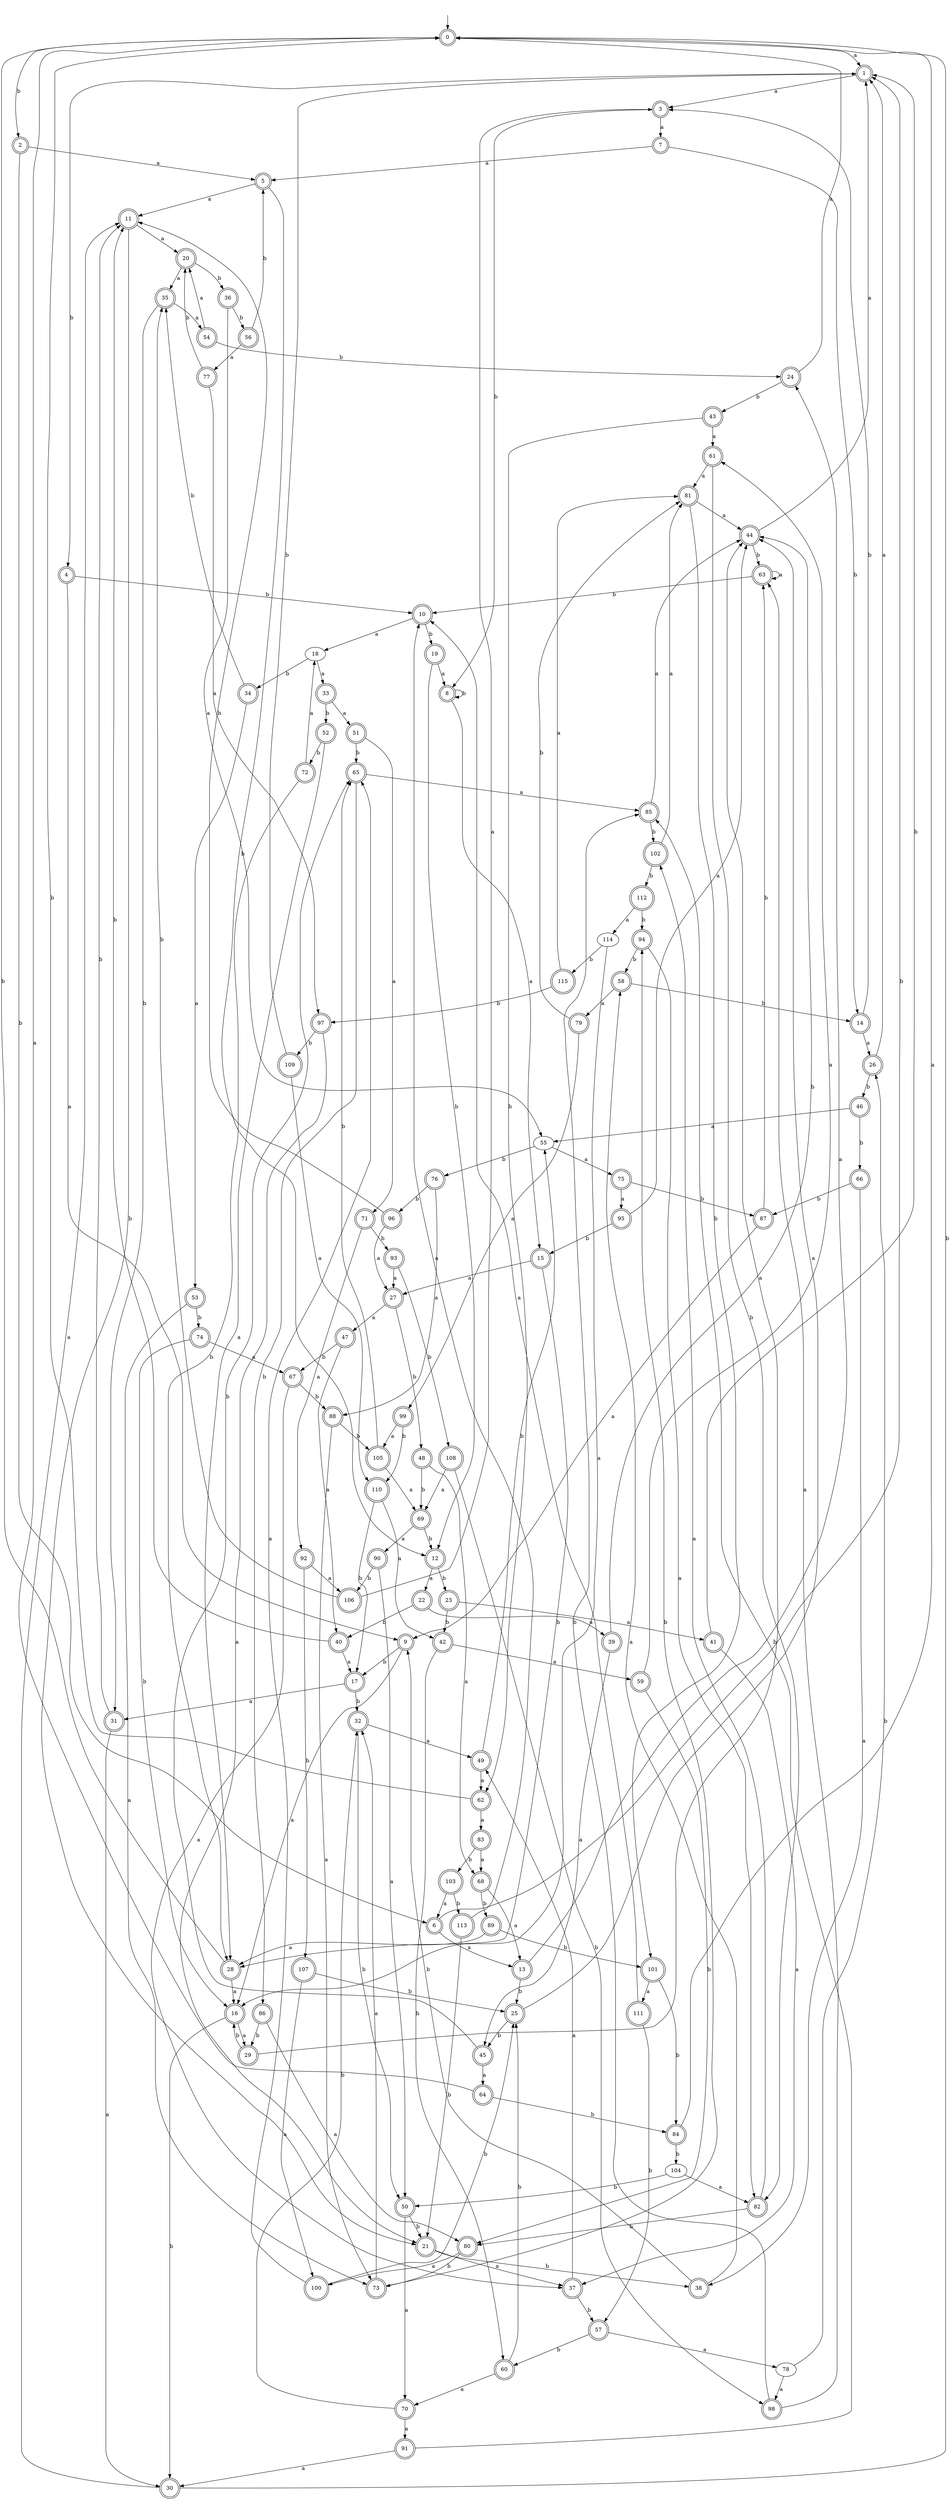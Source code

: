 digraph RandomDFA {
  __start0 [label="", shape=none];
  __start0 -> 0 [label=""];
  0 [shape=circle] [shape=doublecircle]
  0 -> 1 [label="a"]
  0 -> 2 [label="b"]
  1 [shape=doublecircle]
  1 -> 3 [label="a"]
  1 -> 4 [label="b"]
  2 [shape=doublecircle]
  2 -> 5 [label="a"]
  2 -> 6 [label="b"]
  3 [shape=doublecircle]
  3 -> 7 [label="a"]
  3 -> 8 [label="b"]
  4 [shape=doublecircle]
  4 -> 9 [label="a"]
  4 -> 10 [label="b"]
  5 [shape=doublecircle]
  5 -> 11 [label="a"]
  5 -> 12 [label="b"]
  6 [shape=doublecircle]
  6 -> 13 [label="a"]
  6 -> 1 [label="b"]
  7 [shape=doublecircle]
  7 -> 5 [label="a"]
  7 -> 14 [label="b"]
  8 [shape=doublecircle]
  8 -> 15 [label="a"]
  8 -> 8 [label="b"]
  9 [shape=doublecircle]
  9 -> 16 [label="a"]
  9 -> 17 [label="b"]
  10 [shape=doublecircle]
  10 -> 18 [label="a"]
  10 -> 19 [label="b"]
  11 [shape=doublecircle]
  11 -> 20 [label="a"]
  11 -> 21 [label="b"]
  12 [shape=doublecircle]
  12 -> 22 [label="a"]
  12 -> 23 [label="b"]
  13 [shape=doublecircle]
  13 -> 24 [label="a"]
  13 -> 25 [label="b"]
  14 [shape=doublecircle]
  14 -> 26 [label="a"]
  14 -> 3 [label="b"]
  15 [shape=doublecircle]
  15 -> 27 [label="a"]
  15 -> 28 [label="b"]
  16 [shape=doublecircle]
  16 -> 29 [label="a"]
  16 -> 30 [label="b"]
  17 [shape=doublecircle]
  17 -> 31 [label="a"]
  17 -> 32 [label="b"]
  18
  18 -> 33 [label="a"]
  18 -> 34 [label="b"]
  19 [shape=doublecircle]
  19 -> 8 [label="a"]
  19 -> 12 [label="b"]
  20 [shape=doublecircle]
  20 -> 35 [label="a"]
  20 -> 36 [label="b"]
  21 [shape=doublecircle]
  21 -> 37 [label="a"]
  21 -> 38 [label="b"]
  22 [shape=doublecircle]
  22 -> 39 [label="a"]
  22 -> 40 [label="b"]
  23 [shape=doublecircle]
  23 -> 41 [label="a"]
  23 -> 42 [label="b"]
  24 [shape=doublecircle]
  24 -> 0 [label="a"]
  24 -> 43 [label="b"]
  25 [shape=doublecircle]
  25 -> 44 [label="a"]
  25 -> 45 [label="b"]
  26 [shape=doublecircle]
  26 -> 1 [label="a"]
  26 -> 46 [label="b"]
  27 [shape=doublecircle]
  27 -> 47 [label="a"]
  27 -> 48 [label="b"]
  28 [shape=doublecircle]
  28 -> 16 [label="a"]
  28 -> 0 [label="b"]
  29 [shape=doublecircle]
  29 -> 44 [label="a"]
  29 -> 16 [label="b"]
  30 [shape=doublecircle]
  30 -> 11 [label="a"]
  30 -> 0 [label="b"]
  31 [shape=doublecircle]
  31 -> 30 [label="a"]
  31 -> 11 [label="b"]
  32 [shape=doublecircle]
  32 -> 49 [label="a"]
  32 -> 50 [label="b"]
  33 [shape=doublecircle]
  33 -> 51 [label="a"]
  33 -> 52 [label="b"]
  34 [shape=doublecircle]
  34 -> 53 [label="a"]
  34 -> 35 [label="b"]
  35 [shape=doublecircle]
  35 -> 54 [label="a"]
  35 -> 31 [label="b"]
  36 [shape=doublecircle]
  36 -> 55 [label="a"]
  36 -> 56 [label="b"]
  37 [shape=doublecircle]
  37 -> 49 [label="a"]
  37 -> 57 [label="b"]
  38 [shape=doublecircle]
  38 -> 58 [label="a"]
  38 -> 9 [label="b"]
  39 [shape=doublecircle]
  39 -> 45 [label="a"]
  39 -> 44 [label="b"]
  40 [shape=doublecircle]
  40 -> 17 [label="a"]
  40 -> 11 [label="b"]
  41 [shape=doublecircle]
  41 -> 37 [label="a"]
  41 -> 1 [label="b"]
  42 [shape=doublecircle]
  42 -> 59 [label="a"]
  42 -> 60 [label="b"]
  43 [shape=doublecircle]
  43 -> 61 [label="a"]
  43 -> 62 [label="b"]
  44 [shape=doublecircle]
  44 -> 1 [label="a"]
  44 -> 63 [label="b"]
  45 [shape=doublecircle]
  45 -> 64 [label="a"]
  45 -> 65 [label="b"]
  46 [shape=doublecircle]
  46 -> 55 [label="a"]
  46 -> 66 [label="b"]
  47 [shape=doublecircle]
  47 -> 40 [label="a"]
  47 -> 67 [label="b"]
  48 [shape=doublecircle]
  48 -> 68 [label="a"]
  48 -> 69 [label="b"]
  49 [shape=doublecircle]
  49 -> 62 [label="a"]
  49 -> 55 [label="b"]
  50 [shape=doublecircle]
  50 -> 70 [label="a"]
  50 -> 21 [label="b"]
  51 [shape=doublecircle]
  51 -> 71 [label="a"]
  51 -> 65 [label="b"]
  52 [shape=doublecircle]
  52 -> 28 [label="a"]
  52 -> 72 [label="b"]
  53 [shape=doublecircle]
  53 -> 73 [label="a"]
  53 -> 74 [label="b"]
  54 [shape=doublecircle]
  54 -> 20 [label="a"]
  54 -> 24 [label="b"]
  55
  55 -> 75 [label="a"]
  55 -> 76 [label="b"]
  56 [shape=doublecircle]
  56 -> 77 [label="a"]
  56 -> 5 [label="b"]
  57 [shape=doublecircle]
  57 -> 78 [label="a"]
  57 -> 60 [label="b"]
  58 [shape=doublecircle]
  58 -> 79 [label="a"]
  58 -> 14 [label="b"]
  59 [shape=doublecircle]
  59 -> 61 [label="a"]
  59 -> 80 [label="b"]
  60 [shape=doublecircle]
  60 -> 70 [label="a"]
  60 -> 25 [label="b"]
  61 [shape=doublecircle]
  61 -> 81 [label="a"]
  61 -> 82 [label="b"]
  62 [shape=doublecircle]
  62 -> 83 [label="a"]
  62 -> 0 [label="b"]
  63 [shape=doublecircle]
  63 -> 63 [label="a"]
  63 -> 10 [label="b"]
  64 [shape=doublecircle]
  64 -> 0 [label="a"]
  64 -> 84 [label="b"]
  65 [shape=doublecircle]
  65 -> 85 [label="a"]
  65 -> 86 [label="b"]
  66 [shape=doublecircle]
  66 -> 38 [label="a"]
  66 -> 87 [label="b"]
  67 [shape=doublecircle]
  67 -> 37 [label="a"]
  67 -> 88 [label="b"]
  68 [shape=doublecircle]
  68 -> 13 [label="a"]
  68 -> 89 [label="b"]
  69 [shape=doublecircle]
  69 -> 90 [label="a"]
  69 -> 12 [label="b"]
  70 [shape=doublecircle]
  70 -> 91 [label="a"]
  70 -> 32 [label="b"]
  71 [shape=doublecircle]
  71 -> 92 [label="a"]
  71 -> 93 [label="b"]
  72 [shape=doublecircle]
  72 -> 18 [label="a"]
  72 -> 28 [label="b"]
  73 [shape=doublecircle]
  73 -> 32 [label="a"]
  73 -> 94 [label="b"]
  74 [shape=doublecircle]
  74 -> 67 [label="a"]
  74 -> 16 [label="b"]
  75 [shape=doublecircle]
  75 -> 95 [label="a"]
  75 -> 87 [label="b"]
  76 [shape=doublecircle]
  76 -> 88 [label="a"]
  76 -> 96 [label="b"]
  77 [shape=doublecircle]
  77 -> 97 [label="a"]
  77 -> 20 [label="b"]
  78
  78 -> 98 [label="a"]
  78 -> 26 [label="b"]
  79 [shape=doublecircle]
  79 -> 99 [label="a"]
  79 -> 81 [label="b"]
  80 [shape=doublecircle]
  80 -> 100 [label="a"]
  80 -> 73 [label="b"]
  81 [shape=doublecircle]
  81 -> 44 [label="a"]
  81 -> 101 [label="b"]
  82 [shape=doublecircle]
  82 -> 102 [label="a"]
  82 -> 80 [label="b"]
  83 [shape=doublecircle]
  83 -> 68 [label="a"]
  83 -> 103 [label="b"]
  84 [shape=doublecircle]
  84 -> 0 [label="a"]
  84 -> 104 [label="b"]
  85 [shape=doublecircle]
  85 -> 44 [label="a"]
  85 -> 102 [label="b"]
  86 [shape=doublecircle]
  86 -> 80 [label="a"]
  86 -> 29 [label="b"]
  87 [shape=doublecircle]
  87 -> 9 [label="a"]
  87 -> 63 [label="b"]
  88 [shape=doublecircle]
  88 -> 73 [label="a"]
  88 -> 105 [label="b"]
  89 [shape=doublecircle]
  89 -> 28 [label="a"]
  89 -> 101 [label="b"]
  90 [shape=doublecircle]
  90 -> 50 [label="a"]
  90 -> 106 [label="b"]
  91 [shape=doublecircle]
  91 -> 30 [label="a"]
  91 -> 85 [label="b"]
  92 [shape=doublecircle]
  92 -> 106 [label="a"]
  92 -> 107 [label="b"]
  93 [shape=doublecircle]
  93 -> 27 [label="a"]
  93 -> 108 [label="b"]
  94 [shape=doublecircle]
  94 -> 82 [label="a"]
  94 -> 58 [label="b"]
  95 [shape=doublecircle]
  95 -> 44 [label="a"]
  95 -> 15 [label="b"]
  96 [shape=doublecircle]
  96 -> 27 [label="a"]
  96 -> 11 [label="b"]
  97 [shape=doublecircle]
  97 -> 21 [label="a"]
  97 -> 109 [label="b"]
  98 [shape=doublecircle]
  98 -> 63 [label="a"]
  98 -> 85 [label="b"]
  99 [shape=doublecircle]
  99 -> 105 [label="a"]
  99 -> 110 [label="b"]
  100 [shape=doublecircle]
  100 -> 65 [label="a"]
  100 -> 25 [label="b"]
  101 [shape=doublecircle]
  101 -> 111 [label="a"]
  101 -> 84 [label="b"]
  102 [shape=doublecircle]
  102 -> 81 [label="a"]
  102 -> 112 [label="b"]
  103 [shape=doublecircle]
  103 -> 6 [label="a"]
  103 -> 113 [label="b"]
  104
  104 -> 82 [label="a"]
  104 -> 50 [label="b"]
  105 [shape=doublecircle]
  105 -> 69 [label="a"]
  105 -> 65 [label="b"]
  106 [shape=doublecircle]
  106 -> 3 [label="a"]
  106 -> 35 [label="b"]
  107 [shape=doublecircle]
  107 -> 100 [label="a"]
  107 -> 25 [label="b"]
  108 [shape=doublecircle]
  108 -> 69 [label="a"]
  108 -> 98 [label="b"]
  109 [shape=doublecircle]
  109 -> 110 [label="a"]
  109 -> 1 [label="b"]
  110 [shape=doublecircle]
  110 -> 42 [label="a"]
  110 -> 17 [label="b"]
  111 [shape=doublecircle]
  111 -> 10 [label="a"]
  111 -> 57 [label="b"]
  112 [shape=doublecircle]
  112 -> 114 [label="a"]
  112 -> 94 [label="b"]
  113 [shape=doublecircle]
  113 -> 10 [label="a"]
  113 -> 21 [label="b"]
  114
  114 -> 16 [label="a"]
  114 -> 115 [label="b"]
  115 [shape=doublecircle]
  115 -> 81 [label="a"]
  115 -> 97 [label="b"]
}
